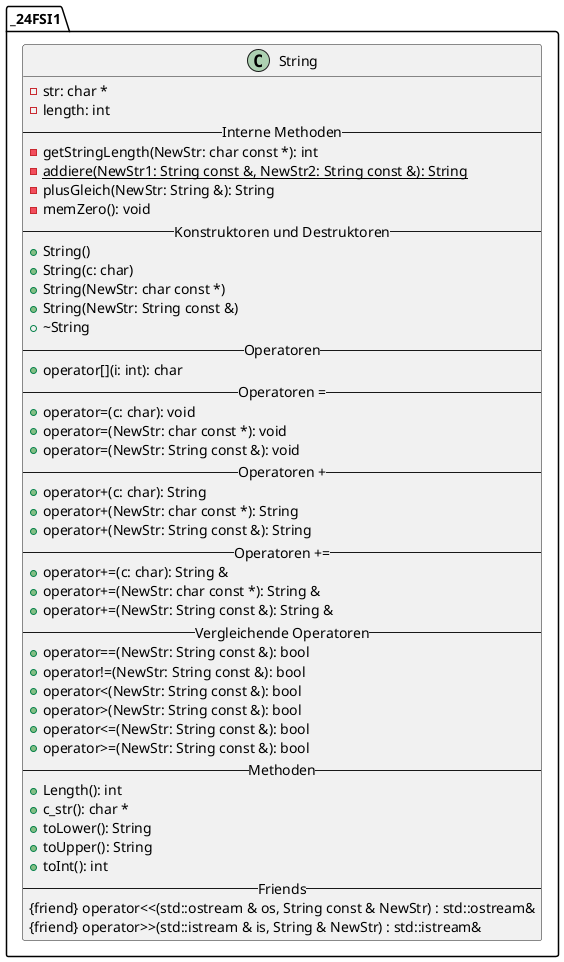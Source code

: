 @startuml
'https://plantuml.com/class-diagram
set namespaceSeparator ::
class _24FSI1::String {
-str: char *
-length: int
-- Interne Methoden --
-getStringLength(NewStr: char const *): int
-{static}addiere(NewStr1: String const &, NewStr2: String const &): String
-plusGleich(NewStr: String &): String
-memZero(): void
-- Konstruktoren und Destruktoren --
+String()
+String(c: char)
+String(NewStr: char const *)
+String(NewStr: String const &)
+~String
-- Operatoren --
+operator[](i: int): char
-- Operatoren = --
+operator=(c: char): void
+operator=(NewStr: char const *): void
+operator=(NewStr: String const &): void
-- Operatoren + --
+operator+(c: char): String
+operator+(NewStr: char const *): String
+operator+(NewStr: String const &): String
-- Operatoren += --
+operator+=(c: char): String &
+operator+=(NewStr: char const *): String &
+operator+=(NewStr: String const &): String &
-- Vergleichende Operatoren --
+operator==(NewStr: String const &): bool
+operator!=(NewStr: String const &): bool
+operator<(NewStr: String const &): bool
+operator>(NewStr: String const &): bool
+operator<=(NewStr: String const &): bool
+operator>=(NewStr: String const &): bool
-- Methoden --
+Length(): int
+c_str(): char *
+toLower(): String
+toUpper(): String
+toInt(): int
-- Friends --
{friend} operator<<(std::ostream & os, String const & NewStr) : std::ostream&
{friend} operator>>(std::istream & is, String & NewStr) : std::istream&
}
}
@enduml